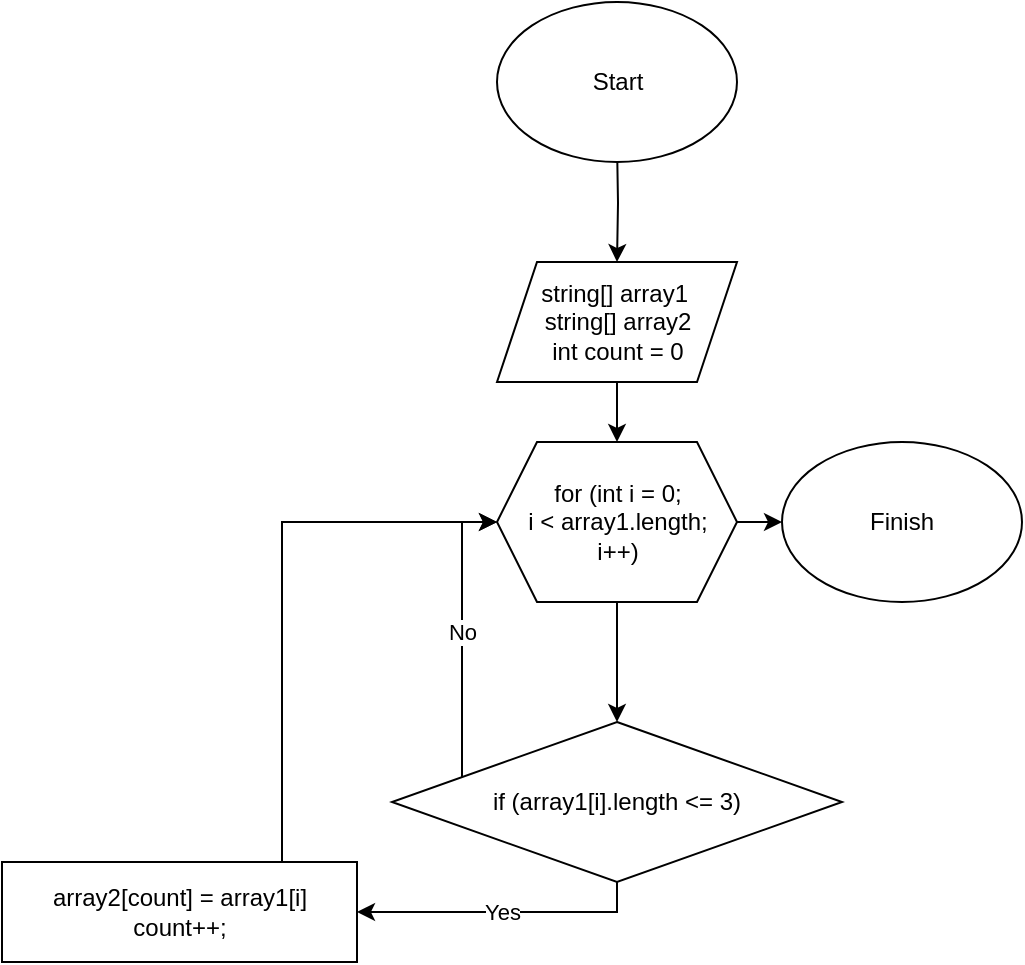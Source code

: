 <mxfile version="21.7.2" type="device">
  <diagram id="C5RBs43oDa-KdzZeNtuy" name="Page-1">
    <mxGraphModel dx="1744" dy="947" grid="1" gridSize="10" guides="1" tooltips="1" connect="1" arrows="1" fold="1" page="1" pageScale="1" pageWidth="827" pageHeight="1169" math="0" shadow="0">
      <root>
        <mxCell id="WIyWlLk6GJQsqaUBKTNV-0" />
        <mxCell id="WIyWlLk6GJQsqaUBKTNV-1" parent="WIyWlLk6GJQsqaUBKTNV-0" />
        <mxCell id="Z8YnjFG0nWlUPJ0C185u-8" value="" style="edgeStyle=orthogonalEdgeStyle;rounded=0;orthogonalLoop=1;jettySize=auto;html=1;" edge="1" parent="WIyWlLk6GJQsqaUBKTNV-1" target="Z8YnjFG0nWlUPJ0C185u-11">
          <mxGeometry relative="1" as="geometry">
            <mxPoint x="617.5" y="70" as="sourcePoint" />
          </mxGeometry>
        </mxCell>
        <mxCell id="Z8YnjFG0nWlUPJ0C185u-10" value="" style="edgeStyle=orthogonalEdgeStyle;rounded=0;orthogonalLoop=1;jettySize=auto;html=1;" edge="1" parent="WIyWlLk6GJQsqaUBKTNV-1" source="Z8YnjFG0nWlUPJ0C185u-11" target="Z8YnjFG0nWlUPJ0C185u-13">
          <mxGeometry relative="1" as="geometry" />
        </mxCell>
        <mxCell id="Z8YnjFG0nWlUPJ0C185u-11" value="string[] array1&amp;nbsp;&lt;br&gt;string[] array2&lt;br&gt;int count = 0" style="shape=parallelogram;perimeter=parallelogramPerimeter;whiteSpace=wrap;html=1;fixedSize=1;" vertex="1" parent="WIyWlLk6GJQsqaUBKTNV-1">
          <mxGeometry x="557.5" y="130" width="120" height="60" as="geometry" />
        </mxCell>
        <mxCell id="Z8YnjFG0nWlUPJ0C185u-12" value="" style="edgeStyle=orthogonalEdgeStyle;rounded=0;orthogonalLoop=1;jettySize=auto;html=1;" edge="1" parent="WIyWlLk6GJQsqaUBKTNV-1" source="Z8YnjFG0nWlUPJ0C185u-13" target="Z8YnjFG0nWlUPJ0C185u-15">
          <mxGeometry relative="1" as="geometry" />
        </mxCell>
        <mxCell id="Z8YnjFG0nWlUPJ0C185u-25" value="" style="edgeStyle=orthogonalEdgeStyle;rounded=0;orthogonalLoop=1;jettySize=auto;html=1;" edge="1" parent="WIyWlLk6GJQsqaUBKTNV-1" source="Z8YnjFG0nWlUPJ0C185u-13" target="Z8YnjFG0nWlUPJ0C185u-24">
          <mxGeometry relative="1" as="geometry" />
        </mxCell>
        <mxCell id="Z8YnjFG0nWlUPJ0C185u-13" value="for (int i = 0;&lt;br&gt;i &amp;lt; array1.length;&lt;br&gt;i++)" style="shape=hexagon;perimeter=hexagonPerimeter2;whiteSpace=wrap;html=1;fixedSize=1;" vertex="1" parent="WIyWlLk6GJQsqaUBKTNV-1">
          <mxGeometry x="557.5" y="220" width="120" height="80" as="geometry" />
        </mxCell>
        <mxCell id="Z8YnjFG0nWlUPJ0C185u-14" value="Yes" style="edgeStyle=orthogonalEdgeStyle;rounded=0;orthogonalLoop=1;jettySize=auto;html=1;exitX=0.5;exitY=1;exitDx=0;exitDy=0;" edge="1" parent="WIyWlLk6GJQsqaUBKTNV-1" source="Z8YnjFG0nWlUPJ0C185u-15" target="Z8YnjFG0nWlUPJ0C185u-17">
          <mxGeometry relative="1" as="geometry">
            <Array as="points">
              <mxPoint x="618" y="455" />
            </Array>
          </mxGeometry>
        </mxCell>
        <mxCell id="Z8YnjFG0nWlUPJ0C185u-22" value="No" style="edgeStyle=orthogonalEdgeStyle;rounded=0;orthogonalLoop=1;jettySize=auto;html=1;entryX=0;entryY=0.5;entryDx=0;entryDy=0;" edge="1" parent="WIyWlLk6GJQsqaUBKTNV-1" source="Z8YnjFG0nWlUPJ0C185u-15" target="Z8YnjFG0nWlUPJ0C185u-13">
          <mxGeometry relative="1" as="geometry">
            <mxPoint x="540" y="320" as="targetPoint" />
            <Array as="points">
              <mxPoint x="540" y="400" />
              <mxPoint x="540" y="260" />
            </Array>
          </mxGeometry>
        </mxCell>
        <mxCell id="Z8YnjFG0nWlUPJ0C185u-15" value="if (array1[i].length &amp;lt;= 3)" style="rhombus;whiteSpace=wrap;html=1;" vertex="1" parent="WIyWlLk6GJQsqaUBKTNV-1">
          <mxGeometry x="505" y="360" width="225" height="80" as="geometry" />
        </mxCell>
        <mxCell id="Z8YnjFG0nWlUPJ0C185u-16" value="" style="edgeStyle=orthogonalEdgeStyle;rounded=0;orthogonalLoop=1;jettySize=auto;html=1;" edge="1" parent="WIyWlLk6GJQsqaUBKTNV-1" source="Z8YnjFG0nWlUPJ0C185u-17" target="Z8YnjFG0nWlUPJ0C185u-13">
          <mxGeometry relative="1" as="geometry">
            <Array as="points">
              <mxPoint x="450" y="260" />
            </Array>
          </mxGeometry>
        </mxCell>
        <mxCell id="Z8YnjFG0nWlUPJ0C185u-17" value="array2[count] = array1[i]&lt;br&gt;count++;" style="whiteSpace=wrap;html=1;" vertex="1" parent="WIyWlLk6GJQsqaUBKTNV-1">
          <mxGeometry x="310" y="430" width="177.5" height="50" as="geometry" />
        </mxCell>
        <mxCell id="Z8YnjFG0nWlUPJ0C185u-23" value="Start" style="ellipse;whiteSpace=wrap;html=1;" vertex="1" parent="WIyWlLk6GJQsqaUBKTNV-1">
          <mxGeometry x="557.5" width="120" height="80" as="geometry" />
        </mxCell>
        <mxCell id="Z8YnjFG0nWlUPJ0C185u-24" value="Finish" style="ellipse;whiteSpace=wrap;html=1;" vertex="1" parent="WIyWlLk6GJQsqaUBKTNV-1">
          <mxGeometry x="700" y="220" width="120" height="80" as="geometry" />
        </mxCell>
      </root>
    </mxGraphModel>
  </diagram>
</mxfile>
